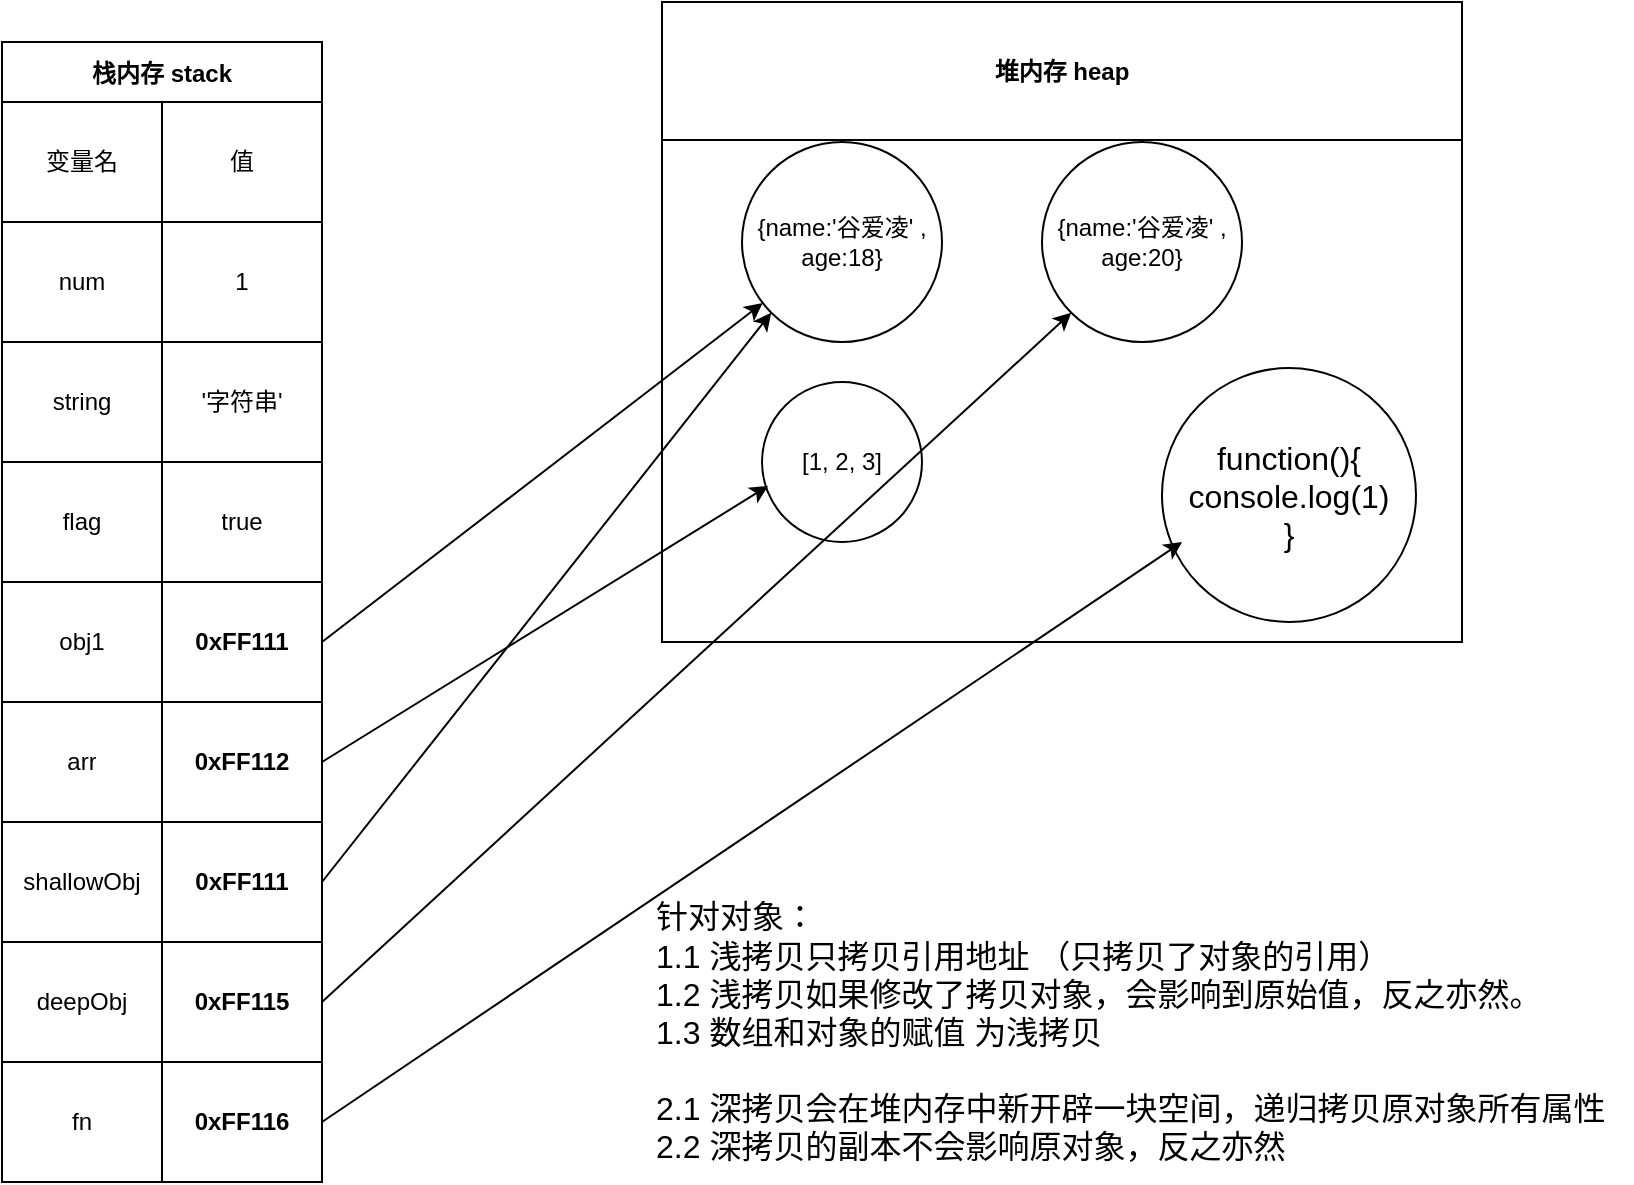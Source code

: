 <mxfile version="18.0.6" type="device"><diagram id="Z9j5psp1OWBIpHWv-CbH" name="第 1 页"><mxGraphModel dx="1038" dy="737" grid="1" gridSize="10" guides="1" tooltips="1" connect="1" arrows="1" fold="1" page="1" pageScale="1" pageWidth="827" pageHeight="1169" math="0" shadow="0"><root><mxCell id="0"/><mxCell id="1" parent="0"/><mxCell id="OYaWBQEmy1fRBrO6I-_h-2" value="栈内存 stack" style="shape=table;startSize=30;container=1;collapsible=0;childLayout=tableLayout;fontStyle=1;align=center;points=[[0,0,0,0,0],[0,0.25,0,0,0],[0,0.5,0,0,0],[0,0.75,0,0,0],[0,1,0,0,0],[0.25,0,0,0,0],[0.25,1,0,0,0],[0.5,0,0,0,0],[0.5,1,0,0,0],[0.75,0,0,0,0],[0.75,1,0,0,0],[1,0,0,0,0],[1,0.25,0,0,0],[1,0.5,0,0,0],[1,0.75,0,0,0],[1,1,0,0,0]];" parent="1" vertex="1"><mxGeometry x="120" y="160" width="160" height="570" as="geometry"/></mxCell><mxCell id="OYaWBQEmy1fRBrO6I-_h-3" value="" style="shape=tableRow;horizontal=0;startSize=0;swimlaneHead=0;swimlaneBody=0;top=0;left=0;bottom=0;right=0;collapsible=0;dropTarget=0;fillColor=none;points=[[0,0.5],[1,0.5]];portConstraint=eastwest;" parent="OYaWBQEmy1fRBrO6I-_h-2" vertex="1"><mxGeometry y="30" width="160" height="60" as="geometry"/></mxCell><mxCell id="OYaWBQEmy1fRBrO6I-_h-18" value="变量名" style="shape=partialRectangle;html=1;whiteSpace=wrap;connectable=0;fillColor=none;top=0;left=0;bottom=0;right=0;overflow=hidden;" parent="OYaWBQEmy1fRBrO6I-_h-3" vertex="1"><mxGeometry width="80" height="60" as="geometry"><mxRectangle width="80" height="60" as="alternateBounds"/></mxGeometry></mxCell><mxCell id="OYaWBQEmy1fRBrO6I-_h-4" value="值" style="shape=partialRectangle;html=1;whiteSpace=wrap;connectable=0;fillColor=none;top=0;left=0;bottom=0;right=0;overflow=hidden;" parent="OYaWBQEmy1fRBrO6I-_h-3" vertex="1"><mxGeometry x="80" width="80" height="60" as="geometry"><mxRectangle width="80" height="60" as="alternateBounds"/></mxGeometry></mxCell><mxCell id="OYaWBQEmy1fRBrO6I-_h-7" value="" style="shape=tableRow;horizontal=0;startSize=0;swimlaneHead=0;swimlaneBody=0;top=0;left=0;bottom=0;right=0;collapsible=0;dropTarget=0;fillColor=none;points=[[0,0.5],[1,0.5]];portConstraint=eastwest;" parent="OYaWBQEmy1fRBrO6I-_h-2" vertex="1"><mxGeometry y="90" width="160" height="60" as="geometry"/></mxCell><mxCell id="OYaWBQEmy1fRBrO6I-_h-19" value="num" style="shape=partialRectangle;html=1;whiteSpace=wrap;connectable=0;fillColor=none;top=0;left=0;bottom=0;right=0;overflow=hidden;" parent="OYaWBQEmy1fRBrO6I-_h-7" vertex="1"><mxGeometry width="80" height="60" as="geometry"><mxRectangle width="80" height="60" as="alternateBounds"/></mxGeometry></mxCell><mxCell id="OYaWBQEmy1fRBrO6I-_h-8" value="1" style="shape=partialRectangle;html=1;whiteSpace=wrap;connectable=0;fillColor=none;top=0;left=0;bottom=0;right=0;overflow=hidden;" parent="OYaWBQEmy1fRBrO6I-_h-7" vertex="1"><mxGeometry x="80" width="80" height="60" as="geometry"><mxRectangle width="80" height="60" as="alternateBounds"/></mxGeometry></mxCell><mxCell id="OYaWBQEmy1fRBrO6I-_h-21" style="shape=tableRow;horizontal=0;startSize=0;swimlaneHead=0;swimlaneBody=0;top=0;left=0;bottom=0;right=0;collapsible=0;dropTarget=0;fillColor=none;points=[[0,0.5],[1,0.5]];portConstraint=eastwest;" parent="OYaWBQEmy1fRBrO6I-_h-2" vertex="1"><mxGeometry y="150" width="160" height="60" as="geometry"/></mxCell><mxCell id="OYaWBQEmy1fRBrO6I-_h-22" value="string" style="shape=partialRectangle;html=1;whiteSpace=wrap;connectable=0;fillColor=none;top=0;left=0;bottom=0;right=0;overflow=hidden;" parent="OYaWBQEmy1fRBrO6I-_h-21" vertex="1"><mxGeometry width="80" height="60" as="geometry"><mxRectangle width="80" height="60" as="alternateBounds"/></mxGeometry></mxCell><mxCell id="OYaWBQEmy1fRBrO6I-_h-23" value="'字符串'" style="shape=partialRectangle;html=1;whiteSpace=wrap;connectable=0;fillColor=none;top=0;left=0;bottom=0;right=0;overflow=hidden;" parent="OYaWBQEmy1fRBrO6I-_h-21" vertex="1"><mxGeometry x="80" width="80" height="60" as="geometry"><mxRectangle width="80" height="60" as="alternateBounds"/></mxGeometry></mxCell><mxCell id="OYaWBQEmy1fRBrO6I-_h-34" style="shape=tableRow;horizontal=0;startSize=0;swimlaneHead=0;swimlaneBody=0;top=0;left=0;bottom=0;right=0;collapsible=0;dropTarget=0;fillColor=none;points=[[0,0.5],[1,0.5]];portConstraint=eastwest;" parent="OYaWBQEmy1fRBrO6I-_h-2" vertex="1"><mxGeometry y="210" width="160" height="60" as="geometry"/></mxCell><mxCell id="OYaWBQEmy1fRBrO6I-_h-35" value="flag" style="shape=partialRectangle;html=1;whiteSpace=wrap;connectable=0;fillColor=none;top=0;left=0;bottom=0;right=0;overflow=hidden;" parent="OYaWBQEmy1fRBrO6I-_h-34" vertex="1"><mxGeometry width="80" height="60" as="geometry"><mxRectangle width="80" height="60" as="alternateBounds"/></mxGeometry></mxCell><mxCell id="OYaWBQEmy1fRBrO6I-_h-36" value="true" style="shape=partialRectangle;html=1;whiteSpace=wrap;connectable=0;fillColor=none;top=0;left=0;bottom=0;right=0;overflow=hidden;" parent="OYaWBQEmy1fRBrO6I-_h-34" vertex="1"><mxGeometry x="80" width="80" height="60" as="geometry"><mxRectangle width="80" height="60" as="alternateBounds"/></mxGeometry></mxCell><mxCell id="OYaWBQEmy1fRBrO6I-_h-37" style="shape=tableRow;horizontal=0;startSize=0;swimlaneHead=0;swimlaneBody=0;top=0;left=0;bottom=0;right=0;collapsible=0;dropTarget=0;fillColor=none;points=[[0,0.5],[1,0.5]];portConstraint=eastwest;" parent="OYaWBQEmy1fRBrO6I-_h-2" vertex="1"><mxGeometry y="270" width="160" height="60" as="geometry"/></mxCell><mxCell id="OYaWBQEmy1fRBrO6I-_h-38" value="obj1" style="shape=partialRectangle;html=1;whiteSpace=wrap;connectable=0;fillColor=none;top=0;left=0;bottom=0;right=0;overflow=hidden;" parent="OYaWBQEmy1fRBrO6I-_h-37" vertex="1"><mxGeometry width="80" height="60" as="geometry"><mxRectangle width="80" height="60" as="alternateBounds"/></mxGeometry></mxCell><mxCell id="OYaWBQEmy1fRBrO6I-_h-39" value="&lt;b&gt;0xFF111&lt;/b&gt;" style="shape=partialRectangle;html=1;whiteSpace=wrap;connectable=0;fillColor=none;top=0;left=0;bottom=0;right=0;overflow=hidden;" parent="OYaWBQEmy1fRBrO6I-_h-37" vertex="1"><mxGeometry x="80" width="80" height="60" as="geometry"><mxRectangle width="80" height="60" as="alternateBounds"/></mxGeometry></mxCell><mxCell id="OYaWBQEmy1fRBrO6I-_h-40" style="shape=tableRow;horizontal=0;startSize=0;swimlaneHead=0;swimlaneBody=0;top=0;left=0;bottom=0;right=0;collapsible=0;dropTarget=0;fillColor=none;points=[[0,0.5],[1,0.5]];portConstraint=eastwest;" parent="OYaWBQEmy1fRBrO6I-_h-2" vertex="1"><mxGeometry y="330" width="160" height="60" as="geometry"/></mxCell><mxCell id="OYaWBQEmy1fRBrO6I-_h-41" value="arr" style="shape=partialRectangle;html=1;whiteSpace=wrap;connectable=0;fillColor=none;top=0;left=0;bottom=0;right=0;overflow=hidden;" parent="OYaWBQEmy1fRBrO6I-_h-40" vertex="1"><mxGeometry width="80" height="60" as="geometry"><mxRectangle width="80" height="60" as="alternateBounds"/></mxGeometry></mxCell><mxCell id="OYaWBQEmy1fRBrO6I-_h-42" value="&lt;b&gt;0xFF112&lt;/b&gt;" style="shape=partialRectangle;html=1;whiteSpace=wrap;connectable=0;fillColor=none;top=0;left=0;bottom=0;right=0;overflow=hidden;" parent="OYaWBQEmy1fRBrO6I-_h-40" vertex="1"><mxGeometry x="80" width="80" height="60" as="geometry"><mxRectangle width="80" height="60" as="alternateBounds"/></mxGeometry></mxCell><mxCell id="OYaWBQEmy1fRBrO6I-_h-51" style="shape=tableRow;horizontal=0;startSize=0;swimlaneHead=0;swimlaneBody=0;top=0;left=0;bottom=0;right=0;collapsible=0;dropTarget=0;fillColor=none;points=[[0,0.5],[1,0.5]];portConstraint=eastwest;" parent="OYaWBQEmy1fRBrO6I-_h-2" vertex="1"><mxGeometry y="390" width="160" height="60" as="geometry"/></mxCell><mxCell id="OYaWBQEmy1fRBrO6I-_h-52" value="shallowObj" style="shape=partialRectangle;html=1;whiteSpace=wrap;connectable=0;fillColor=none;top=0;left=0;bottom=0;right=0;overflow=hidden;" parent="OYaWBQEmy1fRBrO6I-_h-51" vertex="1"><mxGeometry width="80" height="60" as="geometry"><mxRectangle width="80" height="60" as="alternateBounds"/></mxGeometry></mxCell><mxCell id="OYaWBQEmy1fRBrO6I-_h-53" value="&lt;b&gt;0xFF111&lt;/b&gt;" style="shape=partialRectangle;html=1;whiteSpace=wrap;connectable=0;fillColor=none;top=0;left=0;bottom=0;right=0;overflow=hidden;" parent="OYaWBQEmy1fRBrO6I-_h-51" vertex="1"><mxGeometry x="80" width="80" height="60" as="geometry"><mxRectangle width="80" height="60" as="alternateBounds"/></mxGeometry></mxCell><mxCell id="OYaWBQEmy1fRBrO6I-_h-48" style="shape=tableRow;horizontal=0;startSize=0;swimlaneHead=0;swimlaneBody=0;top=0;left=0;bottom=0;right=0;collapsible=0;dropTarget=0;fillColor=none;points=[[0,0.5],[1,0.5]];portConstraint=eastwest;" parent="OYaWBQEmy1fRBrO6I-_h-2" vertex="1"><mxGeometry y="450" width="160" height="60" as="geometry"/></mxCell><mxCell id="OYaWBQEmy1fRBrO6I-_h-49" value="deepObj" style="shape=partialRectangle;html=1;whiteSpace=wrap;connectable=0;fillColor=none;top=0;left=0;bottom=0;right=0;overflow=hidden;" parent="OYaWBQEmy1fRBrO6I-_h-48" vertex="1"><mxGeometry width="80" height="60" as="geometry"><mxRectangle width="80" height="60" as="alternateBounds"/></mxGeometry></mxCell><mxCell id="OYaWBQEmy1fRBrO6I-_h-50" value="&lt;b&gt;0xFF115&lt;/b&gt;" style="shape=partialRectangle;html=1;whiteSpace=wrap;connectable=0;fillColor=none;top=0;left=0;bottom=0;right=0;overflow=hidden;" parent="OYaWBQEmy1fRBrO6I-_h-48" vertex="1"><mxGeometry x="80" width="80" height="60" as="geometry"><mxRectangle width="80" height="60" as="alternateBounds"/></mxGeometry></mxCell><mxCell id="OYaWBQEmy1fRBrO6I-_h-62" style="shape=tableRow;horizontal=0;startSize=0;swimlaneHead=0;swimlaneBody=0;top=0;left=0;bottom=0;right=0;collapsible=0;dropTarget=0;fillColor=none;points=[[0,0.5],[1,0.5]];portConstraint=eastwest;" parent="OYaWBQEmy1fRBrO6I-_h-2" vertex="1"><mxGeometry y="510" width="160" height="60" as="geometry"/></mxCell><mxCell id="OYaWBQEmy1fRBrO6I-_h-63" value="fn" style="shape=partialRectangle;html=1;whiteSpace=wrap;connectable=0;fillColor=none;top=0;left=0;bottom=0;right=0;overflow=hidden;" parent="OYaWBQEmy1fRBrO6I-_h-62" vertex="1"><mxGeometry width="80" height="60" as="geometry"><mxRectangle width="80" height="60" as="alternateBounds"/></mxGeometry></mxCell><mxCell id="OYaWBQEmy1fRBrO6I-_h-64" value="&lt;b&gt;0xFF116&lt;/b&gt;" style="shape=partialRectangle;html=1;whiteSpace=wrap;connectable=0;fillColor=none;top=0;left=0;bottom=0;right=0;overflow=hidden;" parent="OYaWBQEmy1fRBrO6I-_h-62" vertex="1"><mxGeometry x="80" width="80" height="60" as="geometry"><mxRectangle width="80" height="60" as="alternateBounds"/></mxGeometry></mxCell><mxCell id="OYaWBQEmy1fRBrO6I-_h-27" value="" style="shape=table;startSize=0;container=1;collapsible=0;childLayout=tableLayout;" parent="1" vertex="1"><mxGeometry x="450" y="140" width="400" height="320" as="geometry"/></mxCell><mxCell id="OYaWBQEmy1fRBrO6I-_h-28" value="" style="shape=tableRow;horizontal=0;startSize=0;swimlaneHead=0;swimlaneBody=0;top=0;left=0;bottom=0;right=0;collapsible=0;dropTarget=0;fillColor=none;points=[[0,0.5],[1,0.5]];portConstraint=eastwest;" parent="OYaWBQEmy1fRBrO6I-_h-27" vertex="1"><mxGeometry width="400" height="69" as="geometry"/></mxCell><mxCell id="OYaWBQEmy1fRBrO6I-_h-29" value="&lt;b&gt;堆内存 heap&lt;/b&gt;" style="shape=partialRectangle;html=1;whiteSpace=wrap;connectable=0;overflow=hidden;fillColor=none;top=0;left=0;bottom=0;right=0;pointerEvents=1;" parent="OYaWBQEmy1fRBrO6I-_h-28" vertex="1"><mxGeometry width="400" height="69" as="geometry"><mxRectangle width="400" height="69" as="alternateBounds"/></mxGeometry></mxCell><mxCell id="OYaWBQEmy1fRBrO6I-_h-30" value="" style="shape=tableRow;horizontal=0;startSize=0;swimlaneHead=0;swimlaneBody=0;top=0;left=0;bottom=0;right=0;collapsible=0;dropTarget=0;fillColor=none;points=[[0,0.5],[1,0.5]];portConstraint=eastwest;" parent="OYaWBQEmy1fRBrO6I-_h-27" vertex="1"><mxGeometry y="69" width="400" height="251" as="geometry"/></mxCell><mxCell id="OYaWBQEmy1fRBrO6I-_h-31" value="" style="shape=partialRectangle;html=1;whiteSpace=wrap;connectable=0;overflow=hidden;fillColor=none;top=0;left=0;bottom=0;right=0;pointerEvents=1;" parent="OYaWBQEmy1fRBrO6I-_h-30" vertex="1"><mxGeometry width="400" height="251" as="geometry"><mxRectangle width="400" height="251" as="alternateBounds"/></mxGeometry></mxCell><mxCell id="OYaWBQEmy1fRBrO6I-_h-33" value="{name:'谷爱凌' , age:18}" style="ellipse;whiteSpace=wrap;html=1;aspect=fixed;" parent="1" vertex="1"><mxGeometry x="490" y="210" width="100" height="100" as="geometry"/></mxCell><mxCell id="OYaWBQEmy1fRBrO6I-_h-43" value="" style="endArrow=classic;html=1;rounded=0;exitX=1;exitY=0.5;exitDx=0;exitDy=0;" parent="1" source="OYaWBQEmy1fRBrO6I-_h-37" target="OYaWBQEmy1fRBrO6I-_h-33" edge="1"><mxGeometry width="50" height="50" relative="1" as="geometry"><mxPoint x="350" y="410" as="sourcePoint"/><mxPoint x="400" y="360" as="targetPoint"/></mxGeometry></mxCell><mxCell id="OYaWBQEmy1fRBrO6I-_h-45" value="[1, 2, 3]" style="ellipse;whiteSpace=wrap;html=1;aspect=fixed;" parent="1" vertex="1"><mxGeometry x="500" y="330" width="80" height="80" as="geometry"/></mxCell><mxCell id="OYaWBQEmy1fRBrO6I-_h-46" value="" style="endArrow=classic;html=1;rounded=0;exitX=1;exitY=0.5;exitDx=0;exitDy=0;entryX=0.038;entryY=0.65;entryDx=0;entryDy=0;entryPerimeter=0;" parent="1" source="OYaWBQEmy1fRBrO6I-_h-40" target="OYaWBQEmy1fRBrO6I-_h-45" edge="1"><mxGeometry width="50" height="50" relative="1" as="geometry"><mxPoint x="350" y="410" as="sourcePoint"/><mxPoint x="400" y="360" as="targetPoint"/></mxGeometry></mxCell><mxCell id="OYaWBQEmy1fRBrO6I-_h-57" value="&lt;font style=&quot;font-size: 16px&quot;&gt;针对对象：&lt;br&gt;1.1 浅拷贝只拷贝引用地址 （只拷贝了对象的引用）&lt;br&gt;1.2 浅拷贝如果修改了拷贝对象，会影响到原始值，反之亦然。&lt;br&gt;1.3 数组和对象的赋值 为浅拷贝&amp;nbsp;&lt;br&gt;&lt;br&gt;2.1 深拷贝会在堆内存中新开辟一块空间，递归拷贝原对象所有属性&lt;br&gt;2.2 深拷贝的副本不会影响原对象，反之亦然&lt;br&gt;&lt;/font&gt;" style="text;html=1;align=left;verticalAlign=middle;resizable=0;points=[];autosize=1;strokeColor=none;fillColor=none;" parent="1" vertex="1"><mxGeometry x="445" y="600" width="490" height="110" as="geometry"/></mxCell><mxCell id="OYaWBQEmy1fRBrO6I-_h-61" value="function(){&lt;br&gt;console.log(1)&lt;br&gt;}" style="ellipse;whiteSpace=wrap;html=1;aspect=fixed;fontSize=16;" parent="1" vertex="1"><mxGeometry x="700" y="323" width="127" height="127" as="geometry"/></mxCell><mxCell id="OYaWBQEmy1fRBrO6I-_h-65" value="" style="endArrow=classic;html=1;rounded=0;fontSize=16;entryX=0.079;entryY=0.685;entryDx=0;entryDy=0;entryPerimeter=0;exitX=1;exitY=0.5;exitDx=0;exitDy=0;" parent="1" source="OYaWBQEmy1fRBrO6I-_h-62" target="OYaWBQEmy1fRBrO6I-_h-61" edge="1"><mxGeometry width="50" height="50" relative="1" as="geometry"><mxPoint x="510" y="540" as="sourcePoint"/><mxPoint x="560" y="490" as="targetPoint"/></mxGeometry></mxCell><mxCell id="rCuF9z-fNAwtyZGZwGVI-1" value="" style="endArrow=classic;html=1;rounded=0;exitX=1;exitY=0.5;exitDx=0;exitDy=0;entryX=0;entryY=1;entryDx=0;entryDy=0;" parent="1" source="OYaWBQEmy1fRBrO6I-_h-51" target="OYaWBQEmy1fRBrO6I-_h-33" edge="1"><mxGeometry width="50" height="50" relative="1" as="geometry"><mxPoint x="480" y="570" as="sourcePoint"/><mxPoint x="530" y="520" as="targetPoint"/></mxGeometry></mxCell><mxCell id="rCuF9z-fNAwtyZGZwGVI-2" value="{name:'谷爱凌' , age:20}" style="ellipse;whiteSpace=wrap;html=1;aspect=fixed;" parent="1" vertex="1"><mxGeometry x="640" y="210" width="100" height="100" as="geometry"/></mxCell><mxCell id="rCuF9z-fNAwtyZGZwGVI-3" value="" style="endArrow=classic;html=1;rounded=0;entryX=0;entryY=1;entryDx=0;entryDy=0;exitX=1;exitY=0.5;exitDx=0;exitDy=0;" parent="1" source="OYaWBQEmy1fRBrO6I-_h-48" target="rCuF9z-fNAwtyZGZwGVI-2" edge="1"><mxGeometry width="50" height="50" relative="1" as="geometry"><mxPoint x="480" y="510" as="sourcePoint"/><mxPoint x="530" y="460" as="targetPoint"/></mxGeometry></mxCell></root></mxGraphModel></diagram></mxfile>